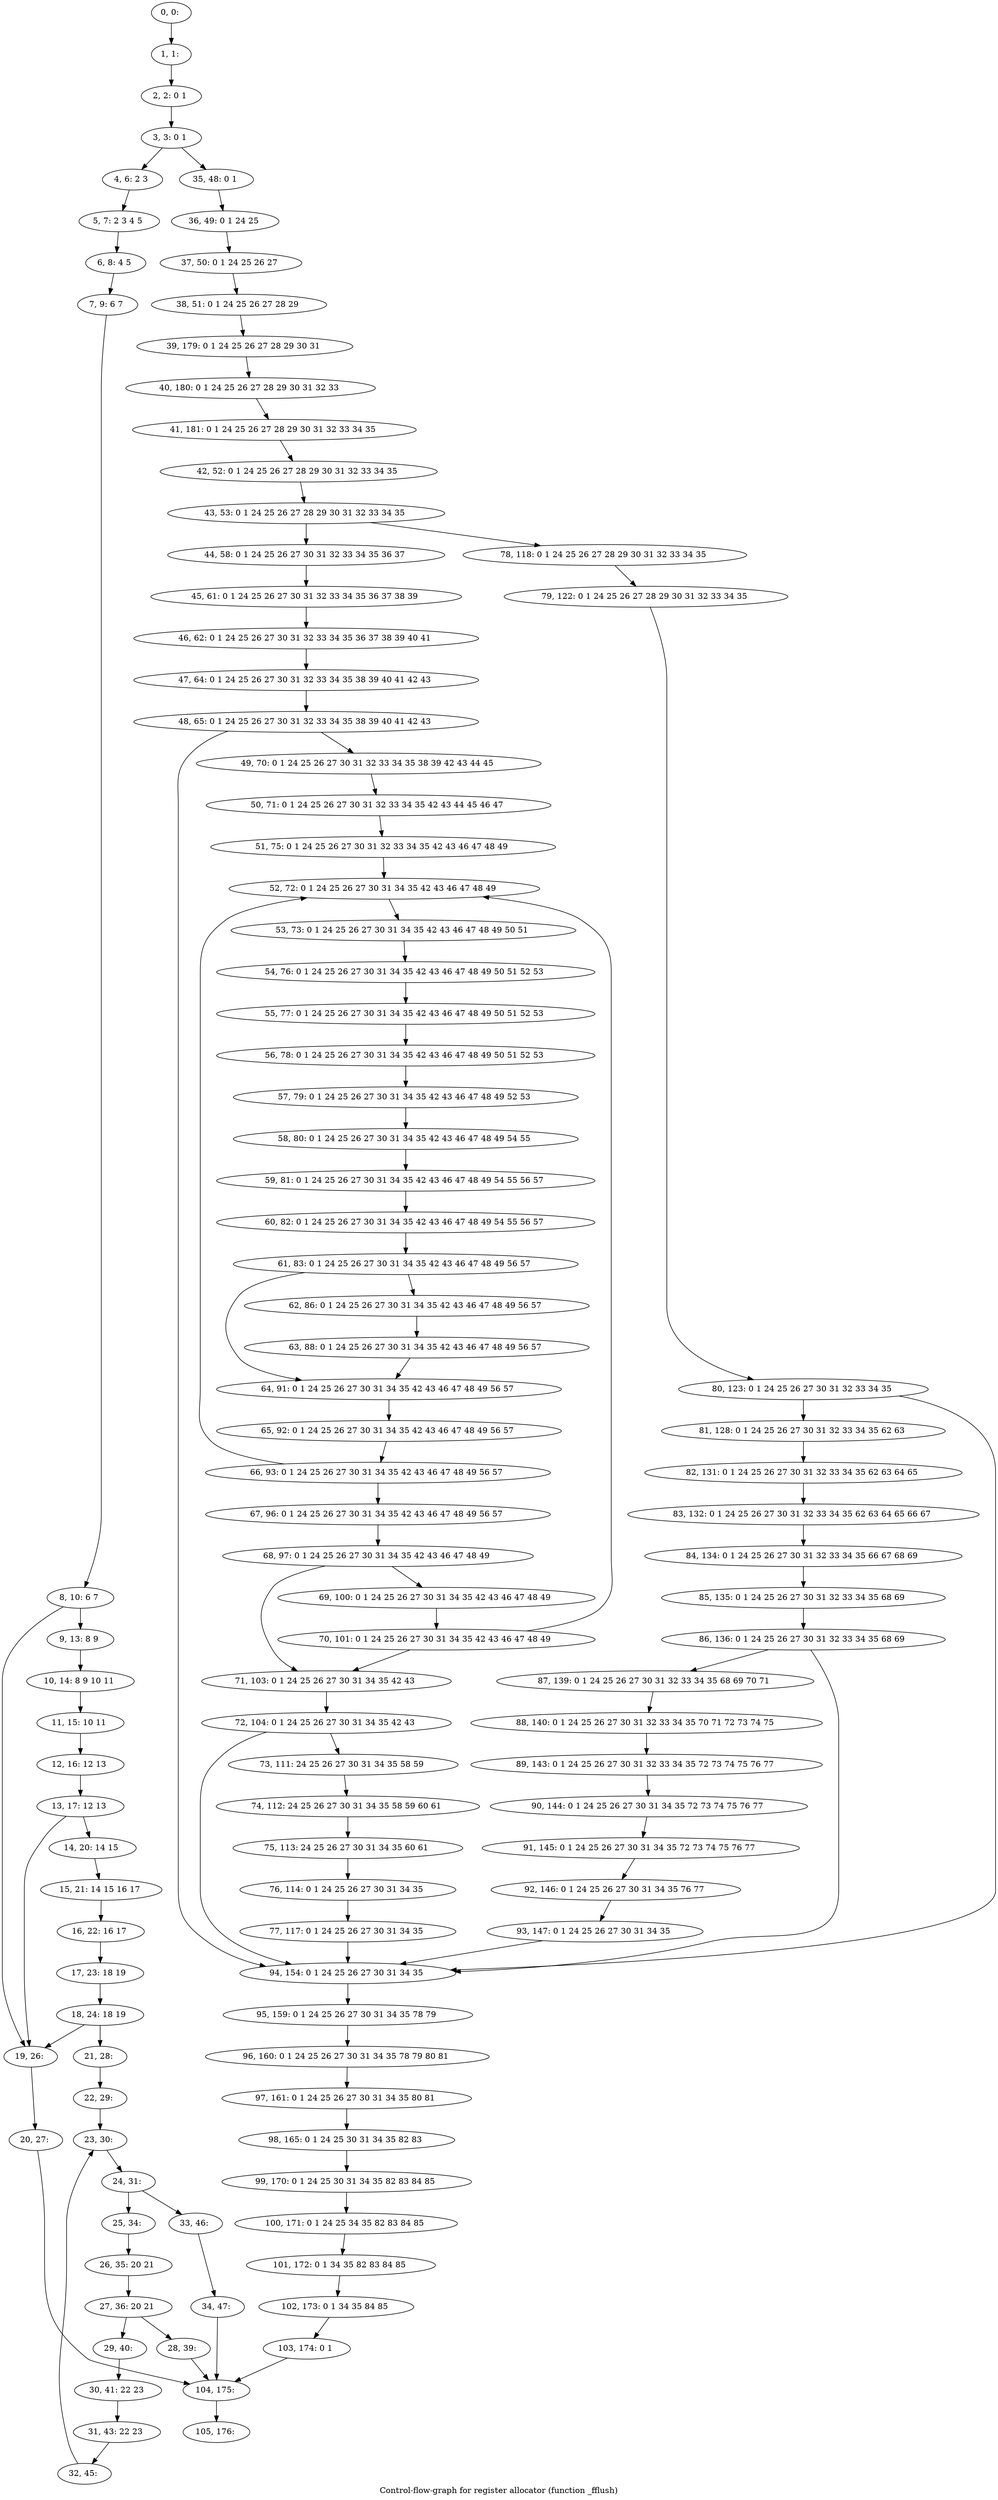 digraph G {
graph [label="Control-flow-graph for register allocator (function _fflush)"]
0[label="0, 0: "];
1[label="1, 1: "];
2[label="2, 2: 0 1 "];
3[label="3, 3: 0 1 "];
4[label="4, 6: 2 3 "];
5[label="5, 7: 2 3 4 5 "];
6[label="6, 8: 4 5 "];
7[label="7, 9: 6 7 "];
8[label="8, 10: 6 7 "];
9[label="9, 13: 8 9 "];
10[label="10, 14: 8 9 10 11 "];
11[label="11, 15: 10 11 "];
12[label="12, 16: 12 13 "];
13[label="13, 17: 12 13 "];
14[label="14, 20: 14 15 "];
15[label="15, 21: 14 15 16 17 "];
16[label="16, 22: 16 17 "];
17[label="17, 23: 18 19 "];
18[label="18, 24: 18 19 "];
19[label="19, 26: "];
20[label="20, 27: "];
21[label="21, 28: "];
22[label="22, 29: "];
23[label="23, 30: "];
24[label="24, 31: "];
25[label="25, 34: "];
26[label="26, 35: 20 21 "];
27[label="27, 36: 20 21 "];
28[label="28, 39: "];
29[label="29, 40: "];
30[label="30, 41: 22 23 "];
31[label="31, 43: 22 23 "];
32[label="32, 45: "];
33[label="33, 46: "];
34[label="34, 47: "];
35[label="35, 48: 0 1 "];
36[label="36, 49: 0 1 24 25 "];
37[label="37, 50: 0 1 24 25 26 27 "];
38[label="38, 51: 0 1 24 25 26 27 28 29 "];
39[label="39, 179: 0 1 24 25 26 27 28 29 30 31 "];
40[label="40, 180: 0 1 24 25 26 27 28 29 30 31 32 33 "];
41[label="41, 181: 0 1 24 25 26 27 28 29 30 31 32 33 34 35 "];
42[label="42, 52: 0 1 24 25 26 27 28 29 30 31 32 33 34 35 "];
43[label="43, 53: 0 1 24 25 26 27 28 29 30 31 32 33 34 35 "];
44[label="44, 58: 0 1 24 25 26 27 30 31 32 33 34 35 36 37 "];
45[label="45, 61: 0 1 24 25 26 27 30 31 32 33 34 35 36 37 38 39 "];
46[label="46, 62: 0 1 24 25 26 27 30 31 32 33 34 35 36 37 38 39 40 41 "];
47[label="47, 64: 0 1 24 25 26 27 30 31 32 33 34 35 38 39 40 41 42 43 "];
48[label="48, 65: 0 1 24 25 26 27 30 31 32 33 34 35 38 39 40 41 42 43 "];
49[label="49, 70: 0 1 24 25 26 27 30 31 32 33 34 35 38 39 42 43 44 45 "];
50[label="50, 71: 0 1 24 25 26 27 30 31 32 33 34 35 42 43 44 45 46 47 "];
51[label="51, 75: 0 1 24 25 26 27 30 31 32 33 34 35 42 43 46 47 48 49 "];
52[label="52, 72: 0 1 24 25 26 27 30 31 34 35 42 43 46 47 48 49 "];
53[label="53, 73: 0 1 24 25 26 27 30 31 34 35 42 43 46 47 48 49 50 51 "];
54[label="54, 76: 0 1 24 25 26 27 30 31 34 35 42 43 46 47 48 49 50 51 52 53 "];
55[label="55, 77: 0 1 24 25 26 27 30 31 34 35 42 43 46 47 48 49 50 51 52 53 "];
56[label="56, 78: 0 1 24 25 26 27 30 31 34 35 42 43 46 47 48 49 50 51 52 53 "];
57[label="57, 79: 0 1 24 25 26 27 30 31 34 35 42 43 46 47 48 49 52 53 "];
58[label="58, 80: 0 1 24 25 26 27 30 31 34 35 42 43 46 47 48 49 54 55 "];
59[label="59, 81: 0 1 24 25 26 27 30 31 34 35 42 43 46 47 48 49 54 55 56 57 "];
60[label="60, 82: 0 1 24 25 26 27 30 31 34 35 42 43 46 47 48 49 54 55 56 57 "];
61[label="61, 83: 0 1 24 25 26 27 30 31 34 35 42 43 46 47 48 49 56 57 "];
62[label="62, 86: 0 1 24 25 26 27 30 31 34 35 42 43 46 47 48 49 56 57 "];
63[label="63, 88: 0 1 24 25 26 27 30 31 34 35 42 43 46 47 48 49 56 57 "];
64[label="64, 91: 0 1 24 25 26 27 30 31 34 35 42 43 46 47 48 49 56 57 "];
65[label="65, 92: 0 1 24 25 26 27 30 31 34 35 42 43 46 47 48 49 56 57 "];
66[label="66, 93: 0 1 24 25 26 27 30 31 34 35 42 43 46 47 48 49 56 57 "];
67[label="67, 96: 0 1 24 25 26 27 30 31 34 35 42 43 46 47 48 49 56 57 "];
68[label="68, 97: 0 1 24 25 26 27 30 31 34 35 42 43 46 47 48 49 "];
69[label="69, 100: 0 1 24 25 26 27 30 31 34 35 42 43 46 47 48 49 "];
70[label="70, 101: 0 1 24 25 26 27 30 31 34 35 42 43 46 47 48 49 "];
71[label="71, 103: 0 1 24 25 26 27 30 31 34 35 42 43 "];
72[label="72, 104: 0 1 24 25 26 27 30 31 34 35 42 43 "];
73[label="73, 111: 24 25 26 27 30 31 34 35 58 59 "];
74[label="74, 112: 24 25 26 27 30 31 34 35 58 59 60 61 "];
75[label="75, 113: 24 25 26 27 30 31 34 35 60 61 "];
76[label="76, 114: 0 1 24 25 26 27 30 31 34 35 "];
77[label="77, 117: 0 1 24 25 26 27 30 31 34 35 "];
78[label="78, 118: 0 1 24 25 26 27 28 29 30 31 32 33 34 35 "];
79[label="79, 122: 0 1 24 25 26 27 28 29 30 31 32 33 34 35 "];
80[label="80, 123: 0 1 24 25 26 27 30 31 32 33 34 35 "];
81[label="81, 128: 0 1 24 25 26 27 30 31 32 33 34 35 62 63 "];
82[label="82, 131: 0 1 24 25 26 27 30 31 32 33 34 35 62 63 64 65 "];
83[label="83, 132: 0 1 24 25 26 27 30 31 32 33 34 35 62 63 64 65 66 67 "];
84[label="84, 134: 0 1 24 25 26 27 30 31 32 33 34 35 66 67 68 69 "];
85[label="85, 135: 0 1 24 25 26 27 30 31 32 33 34 35 68 69 "];
86[label="86, 136: 0 1 24 25 26 27 30 31 32 33 34 35 68 69 "];
87[label="87, 139: 0 1 24 25 26 27 30 31 32 33 34 35 68 69 70 71 "];
88[label="88, 140: 0 1 24 25 26 27 30 31 32 33 34 35 70 71 72 73 74 75 "];
89[label="89, 143: 0 1 24 25 26 27 30 31 32 33 34 35 72 73 74 75 76 77 "];
90[label="90, 144: 0 1 24 25 26 27 30 31 34 35 72 73 74 75 76 77 "];
91[label="91, 145: 0 1 24 25 26 27 30 31 34 35 72 73 74 75 76 77 "];
92[label="92, 146: 0 1 24 25 26 27 30 31 34 35 76 77 "];
93[label="93, 147: 0 1 24 25 26 27 30 31 34 35 "];
94[label="94, 154: 0 1 24 25 26 27 30 31 34 35 "];
95[label="95, 159: 0 1 24 25 26 27 30 31 34 35 78 79 "];
96[label="96, 160: 0 1 24 25 26 27 30 31 34 35 78 79 80 81 "];
97[label="97, 161: 0 1 24 25 26 27 30 31 34 35 80 81 "];
98[label="98, 165: 0 1 24 25 30 31 34 35 82 83 "];
99[label="99, 170: 0 1 24 25 30 31 34 35 82 83 84 85 "];
100[label="100, 171: 0 1 24 25 34 35 82 83 84 85 "];
101[label="101, 172: 0 1 34 35 82 83 84 85 "];
102[label="102, 173: 0 1 34 35 84 85 "];
103[label="103, 174: 0 1 "];
104[label="104, 175: "];
105[label="105, 176: "];
0->1 ;
1->2 ;
2->3 ;
3->4 ;
3->35 ;
4->5 ;
5->6 ;
6->7 ;
7->8 ;
8->9 ;
8->19 ;
9->10 ;
10->11 ;
11->12 ;
12->13 ;
13->14 ;
13->19 ;
14->15 ;
15->16 ;
16->17 ;
17->18 ;
18->19 ;
18->21 ;
19->20 ;
20->104 ;
21->22 ;
22->23 ;
23->24 ;
24->25 ;
24->33 ;
25->26 ;
26->27 ;
27->28 ;
27->29 ;
28->104 ;
29->30 ;
30->31 ;
31->32 ;
32->23 ;
33->34 ;
34->104 ;
35->36 ;
36->37 ;
37->38 ;
38->39 ;
39->40 ;
40->41 ;
41->42 ;
42->43 ;
43->44 ;
43->78 ;
44->45 ;
45->46 ;
46->47 ;
47->48 ;
48->49 ;
48->94 ;
49->50 ;
50->51 ;
51->52 ;
52->53 ;
53->54 ;
54->55 ;
55->56 ;
56->57 ;
57->58 ;
58->59 ;
59->60 ;
60->61 ;
61->62 ;
61->64 ;
62->63 ;
63->64 ;
64->65 ;
65->66 ;
66->67 ;
66->52 ;
67->68 ;
68->69 ;
68->71 ;
69->70 ;
70->71 ;
70->52 ;
71->72 ;
72->73 ;
72->94 ;
73->74 ;
74->75 ;
75->76 ;
76->77 ;
77->94 ;
78->79 ;
79->80 ;
80->81 ;
80->94 ;
81->82 ;
82->83 ;
83->84 ;
84->85 ;
85->86 ;
86->87 ;
86->94 ;
87->88 ;
88->89 ;
89->90 ;
90->91 ;
91->92 ;
92->93 ;
93->94 ;
94->95 ;
95->96 ;
96->97 ;
97->98 ;
98->99 ;
99->100 ;
100->101 ;
101->102 ;
102->103 ;
103->104 ;
104->105 ;
}
